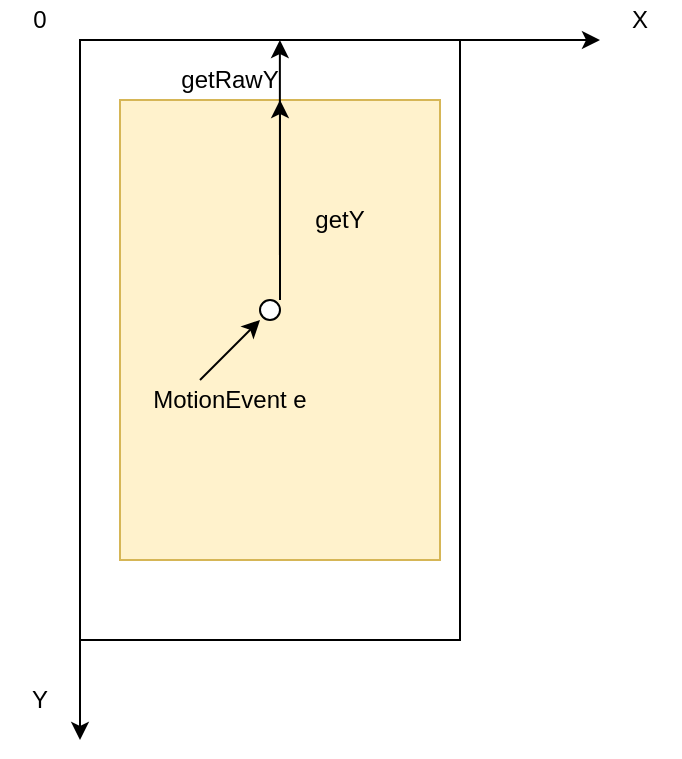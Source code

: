 <mxfile version="14.1.9" type="device"><diagram id="YfhqVlMEYuiVnWWmfwAI" name="Page-1"><mxGraphModel dx="1024" dy="507" grid="1" gridSize="10" guides="1" tooltips="1" connect="1" arrows="1" fold="1" page="1" pageScale="1" pageWidth="827" pageHeight="1169" math="0" shadow="0"><root><mxCell id="0"/><mxCell id="1" parent="0"/><mxCell id="RcjMp3F7kutQXF-pRGe5-3" style="edgeStyle=orthogonalEdgeStyle;rounded=0;orthogonalLoop=1;jettySize=auto;html=1;exitX=1;exitY=0;exitDx=0;exitDy=0;" edge="1" parent="1" source="RcjMp3F7kutQXF-pRGe5-1"><mxGeometry relative="1" as="geometry"><mxPoint x="520" y="150" as="targetPoint"/><Array as="points"><mxPoint x="470" y="150"/><mxPoint x="470" y="150"/></Array></mxGeometry></mxCell><mxCell id="RcjMp3F7kutQXF-pRGe5-1" value="" style="rounded=0;whiteSpace=wrap;html=1;" vertex="1" parent="1"><mxGeometry x="260" y="150" width="190" height="300" as="geometry"/></mxCell><mxCell id="RcjMp3F7kutQXF-pRGe5-4" value="" style="endArrow=classic;html=1;" edge="1" parent="1"><mxGeometry width="50" height="50" relative="1" as="geometry"><mxPoint x="260" y="450" as="sourcePoint"/><mxPoint x="260" y="500" as="targetPoint"/></mxGeometry></mxCell><mxCell id="RcjMp3F7kutQXF-pRGe5-5" value="0" style="text;html=1;strokeColor=none;fillColor=none;align=center;verticalAlign=middle;whiteSpace=wrap;rounded=0;" vertex="1" parent="1"><mxGeometry x="220" y="130" width="40" height="20" as="geometry"/></mxCell><mxCell id="RcjMp3F7kutQXF-pRGe5-6" value="X" style="text;html=1;strokeColor=none;fillColor=none;align=center;verticalAlign=middle;whiteSpace=wrap;rounded=0;" vertex="1" parent="1"><mxGeometry x="520" y="130" width="40" height="20" as="geometry"/></mxCell><mxCell id="RcjMp3F7kutQXF-pRGe5-7" value="Y" style="text;html=1;strokeColor=none;fillColor=none;align=center;verticalAlign=middle;whiteSpace=wrap;rounded=0;" vertex="1" parent="1"><mxGeometry x="220" y="470" width="40" height="20" as="geometry"/></mxCell><mxCell id="RcjMp3F7kutQXF-pRGe5-8" value="" style="rounded=0;whiteSpace=wrap;html=1;fillColor=#fff2cc;strokeColor=#d6b656;" vertex="1" parent="1"><mxGeometry x="280" y="180" width="160" height="230" as="geometry"/></mxCell><mxCell id="RcjMp3F7kutQXF-pRGe5-22" value="" style="ellipse;whiteSpace=wrap;html=1;aspect=fixed;" vertex="1" parent="1"><mxGeometry x="350" y="280" width="10" height="10" as="geometry"/></mxCell><mxCell id="RcjMp3F7kutQXF-pRGe5-23" value="MotionEvent e" style="text;html=1;strokeColor=none;fillColor=none;align=center;verticalAlign=middle;whiteSpace=wrap;rounded=0;" vertex="1" parent="1"><mxGeometry x="290" y="320" width="90" height="20" as="geometry"/></mxCell><mxCell id="RcjMp3F7kutQXF-pRGe5-24" value="" style="endArrow=classic;html=1;" edge="1" parent="1"><mxGeometry width="50" height="50" relative="1" as="geometry"><mxPoint x="320" y="320" as="sourcePoint"/><mxPoint x="350" y="290" as="targetPoint"/></mxGeometry></mxCell><mxCell id="RcjMp3F7kutQXF-pRGe5-25" value="" style="endArrow=classic;html=1;" edge="1" parent="1" target="RcjMp3F7kutQXF-pRGe5-8"><mxGeometry width="50" height="50" relative="1" as="geometry"><mxPoint x="360" y="280" as="sourcePoint"/><mxPoint x="410" y="230" as="targetPoint"/></mxGeometry></mxCell><mxCell id="RcjMp3F7kutQXF-pRGe5-26" value="" style="endArrow=classic;html=1;entryX=0.526;entryY=0;entryDx=0;entryDy=0;entryPerimeter=0;" edge="1" parent="1" target="RcjMp3F7kutQXF-pRGe5-1"><mxGeometry width="50" height="50" relative="1" as="geometry"><mxPoint x="360" y="280" as="sourcePoint"/><mxPoint x="410" y="230" as="targetPoint"/></mxGeometry></mxCell><mxCell id="RcjMp3F7kutQXF-pRGe5-27" value="getY" style="text;html=1;strokeColor=none;fillColor=none;align=center;verticalAlign=middle;whiteSpace=wrap;rounded=0;" vertex="1" parent="1"><mxGeometry x="370" y="230" width="40" height="20" as="geometry"/></mxCell><mxCell id="RcjMp3F7kutQXF-pRGe5-28" value="getRawY" style="text;html=1;strokeColor=none;fillColor=none;align=center;verticalAlign=middle;whiteSpace=wrap;rounded=0;" vertex="1" parent="1"><mxGeometry x="315" y="160" width="40" height="20" as="geometry"/></mxCell></root></mxGraphModel></diagram></mxfile>